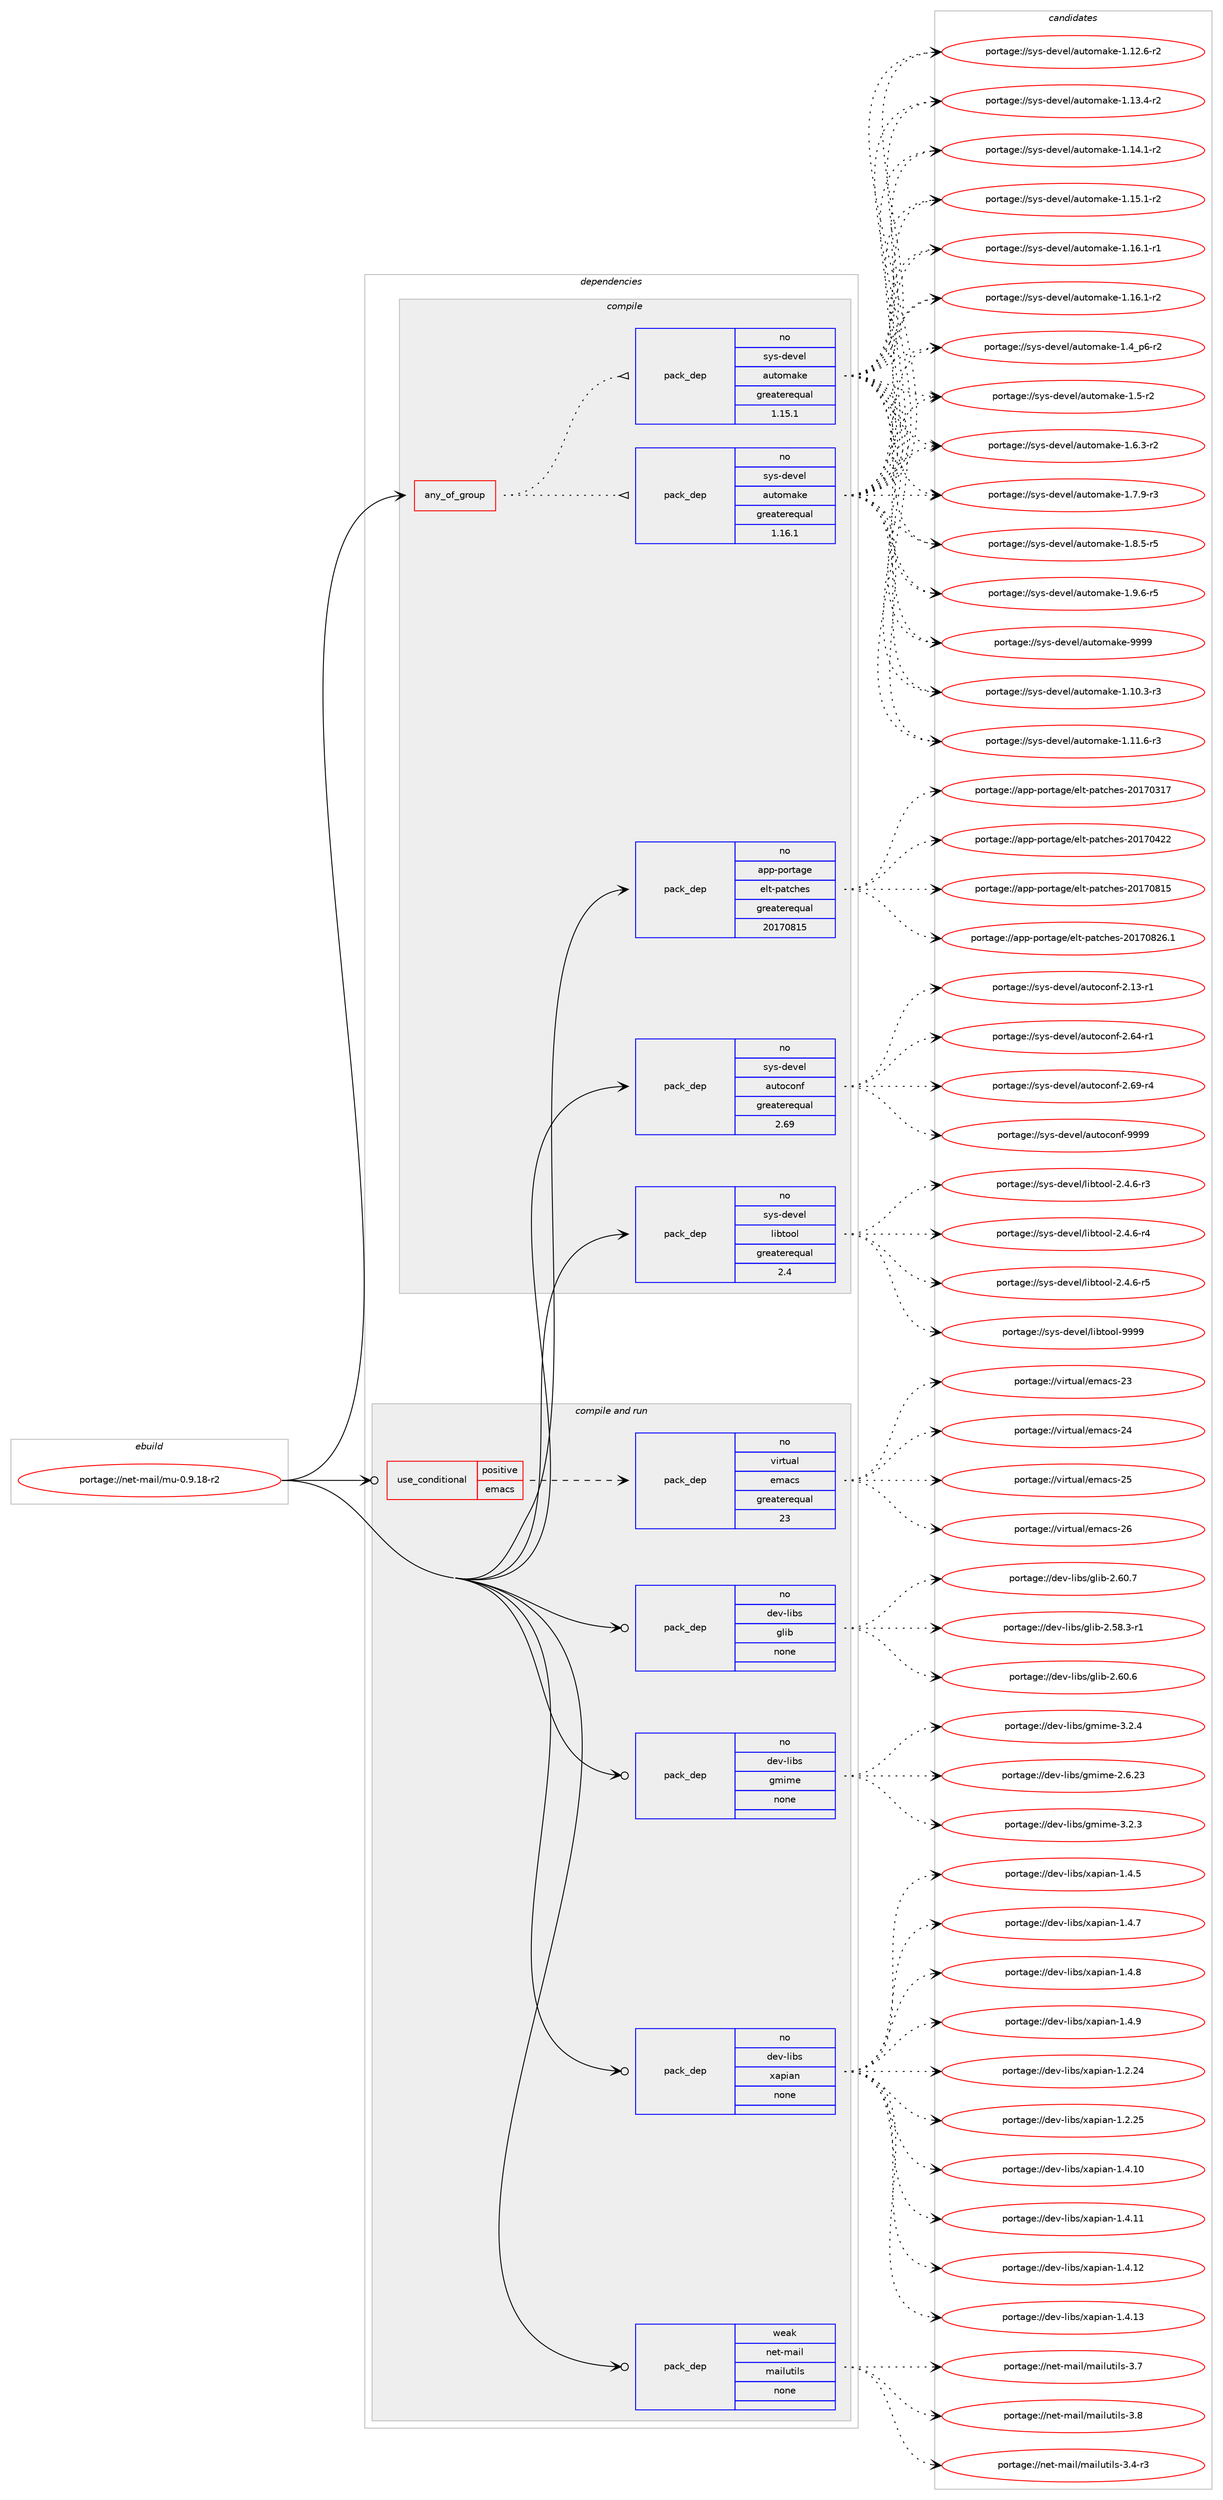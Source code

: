 digraph prolog {

# *************
# Graph options
# *************

newrank=true;
concentrate=true;
compound=true;
graph [rankdir=LR,fontname=Helvetica,fontsize=10,ranksep=1.5];#, ranksep=2.5, nodesep=0.2];
edge  [arrowhead=vee];
node  [fontname=Helvetica,fontsize=10];

# **********
# The ebuild
# **********

subgraph cluster_leftcol {
color=gray;
rank=same;
label=<<i>ebuild</i>>;
id [label="portage://net-mail/mu-0.9.18-r2", color=red, width=4, href="../net-mail/mu-0.9.18-r2.svg"];
}

# ****************
# The dependencies
# ****************

subgraph cluster_midcol {
color=gray;
label=<<i>dependencies</i>>;
subgraph cluster_compile {
fillcolor="#eeeeee";
style=filled;
label=<<i>compile</i>>;
subgraph any5897 {
dependency363250 [label=<<TABLE BORDER="0" CELLBORDER="1" CELLSPACING="0" CELLPADDING="4"><TR><TD CELLPADDING="10">any_of_group</TD></TR></TABLE>>, shape=none, color=red];subgraph pack266243 {
dependency363251 [label=<<TABLE BORDER="0" CELLBORDER="1" CELLSPACING="0" CELLPADDING="4" WIDTH="220"><TR><TD ROWSPAN="6" CELLPADDING="30">pack_dep</TD></TR><TR><TD WIDTH="110">no</TD></TR><TR><TD>sys-devel</TD></TR><TR><TD>automake</TD></TR><TR><TD>greaterequal</TD></TR><TR><TD>1.16.1</TD></TR></TABLE>>, shape=none, color=blue];
}
dependency363250:e -> dependency363251:w [weight=20,style="dotted",arrowhead="oinv"];
subgraph pack266244 {
dependency363252 [label=<<TABLE BORDER="0" CELLBORDER="1" CELLSPACING="0" CELLPADDING="4" WIDTH="220"><TR><TD ROWSPAN="6" CELLPADDING="30">pack_dep</TD></TR><TR><TD WIDTH="110">no</TD></TR><TR><TD>sys-devel</TD></TR><TR><TD>automake</TD></TR><TR><TD>greaterequal</TD></TR><TR><TD>1.15.1</TD></TR></TABLE>>, shape=none, color=blue];
}
dependency363250:e -> dependency363252:w [weight=20,style="dotted",arrowhead="oinv"];
}
id:e -> dependency363250:w [weight=20,style="solid",arrowhead="vee"];
subgraph pack266245 {
dependency363253 [label=<<TABLE BORDER="0" CELLBORDER="1" CELLSPACING="0" CELLPADDING="4" WIDTH="220"><TR><TD ROWSPAN="6" CELLPADDING="30">pack_dep</TD></TR><TR><TD WIDTH="110">no</TD></TR><TR><TD>app-portage</TD></TR><TR><TD>elt-patches</TD></TR><TR><TD>greaterequal</TD></TR><TR><TD>20170815</TD></TR></TABLE>>, shape=none, color=blue];
}
id:e -> dependency363253:w [weight=20,style="solid",arrowhead="vee"];
subgraph pack266246 {
dependency363254 [label=<<TABLE BORDER="0" CELLBORDER="1" CELLSPACING="0" CELLPADDING="4" WIDTH="220"><TR><TD ROWSPAN="6" CELLPADDING="30">pack_dep</TD></TR><TR><TD WIDTH="110">no</TD></TR><TR><TD>sys-devel</TD></TR><TR><TD>autoconf</TD></TR><TR><TD>greaterequal</TD></TR><TR><TD>2.69</TD></TR></TABLE>>, shape=none, color=blue];
}
id:e -> dependency363254:w [weight=20,style="solid",arrowhead="vee"];
subgraph pack266247 {
dependency363255 [label=<<TABLE BORDER="0" CELLBORDER="1" CELLSPACING="0" CELLPADDING="4" WIDTH="220"><TR><TD ROWSPAN="6" CELLPADDING="30">pack_dep</TD></TR><TR><TD WIDTH="110">no</TD></TR><TR><TD>sys-devel</TD></TR><TR><TD>libtool</TD></TR><TR><TD>greaterequal</TD></TR><TR><TD>2.4</TD></TR></TABLE>>, shape=none, color=blue];
}
id:e -> dependency363255:w [weight=20,style="solid",arrowhead="vee"];
}
subgraph cluster_compileandrun {
fillcolor="#eeeeee";
style=filled;
label=<<i>compile and run</i>>;
subgraph cond90958 {
dependency363256 [label=<<TABLE BORDER="0" CELLBORDER="1" CELLSPACING="0" CELLPADDING="4"><TR><TD ROWSPAN="3" CELLPADDING="10">use_conditional</TD></TR><TR><TD>positive</TD></TR><TR><TD>emacs</TD></TR></TABLE>>, shape=none, color=red];
subgraph pack266248 {
dependency363257 [label=<<TABLE BORDER="0" CELLBORDER="1" CELLSPACING="0" CELLPADDING="4" WIDTH="220"><TR><TD ROWSPAN="6" CELLPADDING="30">pack_dep</TD></TR><TR><TD WIDTH="110">no</TD></TR><TR><TD>virtual</TD></TR><TR><TD>emacs</TD></TR><TR><TD>greaterequal</TD></TR><TR><TD>23</TD></TR></TABLE>>, shape=none, color=blue];
}
dependency363256:e -> dependency363257:w [weight=20,style="dashed",arrowhead="vee"];
}
id:e -> dependency363256:w [weight=20,style="solid",arrowhead="odotvee"];
subgraph pack266249 {
dependency363258 [label=<<TABLE BORDER="0" CELLBORDER="1" CELLSPACING="0" CELLPADDING="4" WIDTH="220"><TR><TD ROWSPAN="6" CELLPADDING="30">pack_dep</TD></TR><TR><TD WIDTH="110">no</TD></TR><TR><TD>dev-libs</TD></TR><TR><TD>glib</TD></TR><TR><TD>none</TD></TR><TR><TD></TD></TR></TABLE>>, shape=none, color=blue];
}
id:e -> dependency363258:w [weight=20,style="solid",arrowhead="odotvee"];
subgraph pack266250 {
dependency363259 [label=<<TABLE BORDER="0" CELLBORDER="1" CELLSPACING="0" CELLPADDING="4" WIDTH="220"><TR><TD ROWSPAN="6" CELLPADDING="30">pack_dep</TD></TR><TR><TD WIDTH="110">no</TD></TR><TR><TD>dev-libs</TD></TR><TR><TD>gmime</TD></TR><TR><TD>none</TD></TR><TR><TD></TD></TR></TABLE>>, shape=none, color=blue];
}
id:e -> dependency363259:w [weight=20,style="solid",arrowhead="odotvee"];
subgraph pack266251 {
dependency363260 [label=<<TABLE BORDER="0" CELLBORDER="1" CELLSPACING="0" CELLPADDING="4" WIDTH="220"><TR><TD ROWSPAN="6" CELLPADDING="30">pack_dep</TD></TR><TR><TD WIDTH="110">no</TD></TR><TR><TD>dev-libs</TD></TR><TR><TD>xapian</TD></TR><TR><TD>none</TD></TR><TR><TD></TD></TR></TABLE>>, shape=none, color=blue];
}
id:e -> dependency363260:w [weight=20,style="solid",arrowhead="odotvee"];
subgraph pack266252 {
dependency363261 [label=<<TABLE BORDER="0" CELLBORDER="1" CELLSPACING="0" CELLPADDING="4" WIDTH="220"><TR><TD ROWSPAN="6" CELLPADDING="30">pack_dep</TD></TR><TR><TD WIDTH="110">weak</TD></TR><TR><TD>net-mail</TD></TR><TR><TD>mailutils</TD></TR><TR><TD>none</TD></TR><TR><TD></TD></TR></TABLE>>, shape=none, color=blue];
}
id:e -> dependency363261:w [weight=20,style="solid",arrowhead="odotvee"];
}
subgraph cluster_run {
fillcolor="#eeeeee";
style=filled;
label=<<i>run</i>>;
}
}

# **************
# The candidates
# **************

subgraph cluster_choices {
rank=same;
color=gray;
label=<<i>candidates</i>>;

subgraph choice266243 {
color=black;
nodesep=1;
choiceportage11512111545100101118101108479711711611110997107101454946494846514511451 [label="portage://sys-devel/automake-1.10.3-r3", color=red, width=4,href="../sys-devel/automake-1.10.3-r3.svg"];
choiceportage11512111545100101118101108479711711611110997107101454946494946544511451 [label="portage://sys-devel/automake-1.11.6-r3", color=red, width=4,href="../sys-devel/automake-1.11.6-r3.svg"];
choiceportage11512111545100101118101108479711711611110997107101454946495046544511450 [label="portage://sys-devel/automake-1.12.6-r2", color=red, width=4,href="../sys-devel/automake-1.12.6-r2.svg"];
choiceportage11512111545100101118101108479711711611110997107101454946495146524511450 [label="portage://sys-devel/automake-1.13.4-r2", color=red, width=4,href="../sys-devel/automake-1.13.4-r2.svg"];
choiceportage11512111545100101118101108479711711611110997107101454946495246494511450 [label="portage://sys-devel/automake-1.14.1-r2", color=red, width=4,href="../sys-devel/automake-1.14.1-r2.svg"];
choiceportage11512111545100101118101108479711711611110997107101454946495346494511450 [label="portage://sys-devel/automake-1.15.1-r2", color=red, width=4,href="../sys-devel/automake-1.15.1-r2.svg"];
choiceportage11512111545100101118101108479711711611110997107101454946495446494511449 [label="portage://sys-devel/automake-1.16.1-r1", color=red, width=4,href="../sys-devel/automake-1.16.1-r1.svg"];
choiceportage11512111545100101118101108479711711611110997107101454946495446494511450 [label="portage://sys-devel/automake-1.16.1-r2", color=red, width=4,href="../sys-devel/automake-1.16.1-r2.svg"];
choiceportage115121115451001011181011084797117116111109971071014549465295112544511450 [label="portage://sys-devel/automake-1.4_p6-r2", color=red, width=4,href="../sys-devel/automake-1.4_p6-r2.svg"];
choiceportage11512111545100101118101108479711711611110997107101454946534511450 [label="portage://sys-devel/automake-1.5-r2", color=red, width=4,href="../sys-devel/automake-1.5-r2.svg"];
choiceportage115121115451001011181011084797117116111109971071014549465446514511450 [label="portage://sys-devel/automake-1.6.3-r2", color=red, width=4,href="../sys-devel/automake-1.6.3-r2.svg"];
choiceportage115121115451001011181011084797117116111109971071014549465546574511451 [label="portage://sys-devel/automake-1.7.9-r3", color=red, width=4,href="../sys-devel/automake-1.7.9-r3.svg"];
choiceportage115121115451001011181011084797117116111109971071014549465646534511453 [label="portage://sys-devel/automake-1.8.5-r5", color=red, width=4,href="../sys-devel/automake-1.8.5-r5.svg"];
choiceportage115121115451001011181011084797117116111109971071014549465746544511453 [label="portage://sys-devel/automake-1.9.6-r5", color=red, width=4,href="../sys-devel/automake-1.9.6-r5.svg"];
choiceportage115121115451001011181011084797117116111109971071014557575757 [label="portage://sys-devel/automake-9999", color=red, width=4,href="../sys-devel/automake-9999.svg"];
dependency363251:e -> choiceportage11512111545100101118101108479711711611110997107101454946494846514511451:w [style=dotted,weight="100"];
dependency363251:e -> choiceportage11512111545100101118101108479711711611110997107101454946494946544511451:w [style=dotted,weight="100"];
dependency363251:e -> choiceportage11512111545100101118101108479711711611110997107101454946495046544511450:w [style=dotted,weight="100"];
dependency363251:e -> choiceportage11512111545100101118101108479711711611110997107101454946495146524511450:w [style=dotted,weight="100"];
dependency363251:e -> choiceportage11512111545100101118101108479711711611110997107101454946495246494511450:w [style=dotted,weight="100"];
dependency363251:e -> choiceportage11512111545100101118101108479711711611110997107101454946495346494511450:w [style=dotted,weight="100"];
dependency363251:e -> choiceportage11512111545100101118101108479711711611110997107101454946495446494511449:w [style=dotted,weight="100"];
dependency363251:e -> choiceportage11512111545100101118101108479711711611110997107101454946495446494511450:w [style=dotted,weight="100"];
dependency363251:e -> choiceportage115121115451001011181011084797117116111109971071014549465295112544511450:w [style=dotted,weight="100"];
dependency363251:e -> choiceportage11512111545100101118101108479711711611110997107101454946534511450:w [style=dotted,weight="100"];
dependency363251:e -> choiceportage115121115451001011181011084797117116111109971071014549465446514511450:w [style=dotted,weight="100"];
dependency363251:e -> choiceportage115121115451001011181011084797117116111109971071014549465546574511451:w [style=dotted,weight="100"];
dependency363251:e -> choiceportage115121115451001011181011084797117116111109971071014549465646534511453:w [style=dotted,weight="100"];
dependency363251:e -> choiceportage115121115451001011181011084797117116111109971071014549465746544511453:w [style=dotted,weight="100"];
dependency363251:e -> choiceportage115121115451001011181011084797117116111109971071014557575757:w [style=dotted,weight="100"];
}
subgraph choice266244 {
color=black;
nodesep=1;
choiceportage11512111545100101118101108479711711611110997107101454946494846514511451 [label="portage://sys-devel/automake-1.10.3-r3", color=red, width=4,href="../sys-devel/automake-1.10.3-r3.svg"];
choiceportage11512111545100101118101108479711711611110997107101454946494946544511451 [label="portage://sys-devel/automake-1.11.6-r3", color=red, width=4,href="../sys-devel/automake-1.11.6-r3.svg"];
choiceportage11512111545100101118101108479711711611110997107101454946495046544511450 [label="portage://sys-devel/automake-1.12.6-r2", color=red, width=4,href="../sys-devel/automake-1.12.6-r2.svg"];
choiceportage11512111545100101118101108479711711611110997107101454946495146524511450 [label="portage://sys-devel/automake-1.13.4-r2", color=red, width=4,href="../sys-devel/automake-1.13.4-r2.svg"];
choiceportage11512111545100101118101108479711711611110997107101454946495246494511450 [label="portage://sys-devel/automake-1.14.1-r2", color=red, width=4,href="../sys-devel/automake-1.14.1-r2.svg"];
choiceportage11512111545100101118101108479711711611110997107101454946495346494511450 [label="portage://sys-devel/automake-1.15.1-r2", color=red, width=4,href="../sys-devel/automake-1.15.1-r2.svg"];
choiceportage11512111545100101118101108479711711611110997107101454946495446494511449 [label="portage://sys-devel/automake-1.16.1-r1", color=red, width=4,href="../sys-devel/automake-1.16.1-r1.svg"];
choiceportage11512111545100101118101108479711711611110997107101454946495446494511450 [label="portage://sys-devel/automake-1.16.1-r2", color=red, width=4,href="../sys-devel/automake-1.16.1-r2.svg"];
choiceportage115121115451001011181011084797117116111109971071014549465295112544511450 [label="portage://sys-devel/automake-1.4_p6-r2", color=red, width=4,href="../sys-devel/automake-1.4_p6-r2.svg"];
choiceportage11512111545100101118101108479711711611110997107101454946534511450 [label="portage://sys-devel/automake-1.5-r2", color=red, width=4,href="../sys-devel/automake-1.5-r2.svg"];
choiceportage115121115451001011181011084797117116111109971071014549465446514511450 [label="portage://sys-devel/automake-1.6.3-r2", color=red, width=4,href="../sys-devel/automake-1.6.3-r2.svg"];
choiceportage115121115451001011181011084797117116111109971071014549465546574511451 [label="portage://sys-devel/automake-1.7.9-r3", color=red, width=4,href="../sys-devel/automake-1.7.9-r3.svg"];
choiceportage115121115451001011181011084797117116111109971071014549465646534511453 [label="portage://sys-devel/automake-1.8.5-r5", color=red, width=4,href="../sys-devel/automake-1.8.5-r5.svg"];
choiceportage115121115451001011181011084797117116111109971071014549465746544511453 [label="portage://sys-devel/automake-1.9.6-r5", color=red, width=4,href="../sys-devel/automake-1.9.6-r5.svg"];
choiceportage115121115451001011181011084797117116111109971071014557575757 [label="portage://sys-devel/automake-9999", color=red, width=4,href="../sys-devel/automake-9999.svg"];
dependency363252:e -> choiceportage11512111545100101118101108479711711611110997107101454946494846514511451:w [style=dotted,weight="100"];
dependency363252:e -> choiceportage11512111545100101118101108479711711611110997107101454946494946544511451:w [style=dotted,weight="100"];
dependency363252:e -> choiceportage11512111545100101118101108479711711611110997107101454946495046544511450:w [style=dotted,weight="100"];
dependency363252:e -> choiceportage11512111545100101118101108479711711611110997107101454946495146524511450:w [style=dotted,weight="100"];
dependency363252:e -> choiceportage11512111545100101118101108479711711611110997107101454946495246494511450:w [style=dotted,weight="100"];
dependency363252:e -> choiceportage11512111545100101118101108479711711611110997107101454946495346494511450:w [style=dotted,weight="100"];
dependency363252:e -> choiceportage11512111545100101118101108479711711611110997107101454946495446494511449:w [style=dotted,weight="100"];
dependency363252:e -> choiceportage11512111545100101118101108479711711611110997107101454946495446494511450:w [style=dotted,weight="100"];
dependency363252:e -> choiceportage115121115451001011181011084797117116111109971071014549465295112544511450:w [style=dotted,weight="100"];
dependency363252:e -> choiceportage11512111545100101118101108479711711611110997107101454946534511450:w [style=dotted,weight="100"];
dependency363252:e -> choiceportage115121115451001011181011084797117116111109971071014549465446514511450:w [style=dotted,weight="100"];
dependency363252:e -> choiceportage115121115451001011181011084797117116111109971071014549465546574511451:w [style=dotted,weight="100"];
dependency363252:e -> choiceportage115121115451001011181011084797117116111109971071014549465646534511453:w [style=dotted,weight="100"];
dependency363252:e -> choiceportage115121115451001011181011084797117116111109971071014549465746544511453:w [style=dotted,weight="100"];
dependency363252:e -> choiceportage115121115451001011181011084797117116111109971071014557575757:w [style=dotted,weight="100"];
}
subgraph choice266245 {
color=black;
nodesep=1;
choiceportage97112112451121111141169710310147101108116451129711699104101115455048495548514955 [label="portage://app-portage/elt-patches-20170317", color=red, width=4,href="../app-portage/elt-patches-20170317.svg"];
choiceportage97112112451121111141169710310147101108116451129711699104101115455048495548525050 [label="portage://app-portage/elt-patches-20170422", color=red, width=4,href="../app-portage/elt-patches-20170422.svg"];
choiceportage97112112451121111141169710310147101108116451129711699104101115455048495548564953 [label="portage://app-portage/elt-patches-20170815", color=red, width=4,href="../app-portage/elt-patches-20170815.svg"];
choiceportage971121124511211111411697103101471011081164511297116991041011154550484955485650544649 [label="portage://app-portage/elt-patches-20170826.1", color=red, width=4,href="../app-portage/elt-patches-20170826.1.svg"];
dependency363253:e -> choiceportage97112112451121111141169710310147101108116451129711699104101115455048495548514955:w [style=dotted,weight="100"];
dependency363253:e -> choiceportage97112112451121111141169710310147101108116451129711699104101115455048495548525050:w [style=dotted,weight="100"];
dependency363253:e -> choiceportage97112112451121111141169710310147101108116451129711699104101115455048495548564953:w [style=dotted,weight="100"];
dependency363253:e -> choiceportage971121124511211111411697103101471011081164511297116991041011154550484955485650544649:w [style=dotted,weight="100"];
}
subgraph choice266246 {
color=black;
nodesep=1;
choiceportage1151211154510010111810110847971171161119911111010245504649514511449 [label="portage://sys-devel/autoconf-2.13-r1", color=red, width=4,href="../sys-devel/autoconf-2.13-r1.svg"];
choiceportage1151211154510010111810110847971171161119911111010245504654524511449 [label="portage://sys-devel/autoconf-2.64-r1", color=red, width=4,href="../sys-devel/autoconf-2.64-r1.svg"];
choiceportage1151211154510010111810110847971171161119911111010245504654574511452 [label="portage://sys-devel/autoconf-2.69-r4", color=red, width=4,href="../sys-devel/autoconf-2.69-r4.svg"];
choiceportage115121115451001011181011084797117116111991111101024557575757 [label="portage://sys-devel/autoconf-9999", color=red, width=4,href="../sys-devel/autoconf-9999.svg"];
dependency363254:e -> choiceportage1151211154510010111810110847971171161119911111010245504649514511449:w [style=dotted,weight="100"];
dependency363254:e -> choiceportage1151211154510010111810110847971171161119911111010245504654524511449:w [style=dotted,weight="100"];
dependency363254:e -> choiceportage1151211154510010111810110847971171161119911111010245504654574511452:w [style=dotted,weight="100"];
dependency363254:e -> choiceportage115121115451001011181011084797117116111991111101024557575757:w [style=dotted,weight="100"];
}
subgraph choice266247 {
color=black;
nodesep=1;
choiceportage1151211154510010111810110847108105981161111111084550465246544511451 [label="portage://sys-devel/libtool-2.4.6-r3", color=red, width=4,href="../sys-devel/libtool-2.4.6-r3.svg"];
choiceportage1151211154510010111810110847108105981161111111084550465246544511452 [label="portage://sys-devel/libtool-2.4.6-r4", color=red, width=4,href="../sys-devel/libtool-2.4.6-r4.svg"];
choiceportage1151211154510010111810110847108105981161111111084550465246544511453 [label="portage://sys-devel/libtool-2.4.6-r5", color=red, width=4,href="../sys-devel/libtool-2.4.6-r5.svg"];
choiceportage1151211154510010111810110847108105981161111111084557575757 [label="portage://sys-devel/libtool-9999", color=red, width=4,href="../sys-devel/libtool-9999.svg"];
dependency363255:e -> choiceportage1151211154510010111810110847108105981161111111084550465246544511451:w [style=dotted,weight="100"];
dependency363255:e -> choiceportage1151211154510010111810110847108105981161111111084550465246544511452:w [style=dotted,weight="100"];
dependency363255:e -> choiceportage1151211154510010111810110847108105981161111111084550465246544511453:w [style=dotted,weight="100"];
dependency363255:e -> choiceportage1151211154510010111810110847108105981161111111084557575757:w [style=dotted,weight="100"];
}
subgraph choice266248 {
color=black;
nodesep=1;
choiceportage11810511411611797108471011099799115455051 [label="portage://virtual/emacs-23", color=red, width=4,href="../virtual/emacs-23.svg"];
choiceportage11810511411611797108471011099799115455052 [label="portage://virtual/emacs-24", color=red, width=4,href="../virtual/emacs-24.svg"];
choiceportage11810511411611797108471011099799115455053 [label="portage://virtual/emacs-25", color=red, width=4,href="../virtual/emacs-25.svg"];
choiceportage11810511411611797108471011099799115455054 [label="portage://virtual/emacs-26", color=red, width=4,href="../virtual/emacs-26.svg"];
dependency363257:e -> choiceportage11810511411611797108471011099799115455051:w [style=dotted,weight="100"];
dependency363257:e -> choiceportage11810511411611797108471011099799115455052:w [style=dotted,weight="100"];
dependency363257:e -> choiceportage11810511411611797108471011099799115455053:w [style=dotted,weight="100"];
dependency363257:e -> choiceportage11810511411611797108471011099799115455054:w [style=dotted,weight="100"];
}
subgraph choice266249 {
color=black;
nodesep=1;
choiceportage10010111845108105981154710310810598455046535646514511449 [label="portage://dev-libs/glib-2.58.3-r1", color=red, width=4,href="../dev-libs/glib-2.58.3-r1.svg"];
choiceportage1001011184510810598115471031081059845504654484654 [label="portage://dev-libs/glib-2.60.6", color=red, width=4,href="../dev-libs/glib-2.60.6.svg"];
choiceportage1001011184510810598115471031081059845504654484655 [label="portage://dev-libs/glib-2.60.7", color=red, width=4,href="../dev-libs/glib-2.60.7.svg"];
dependency363258:e -> choiceportage10010111845108105981154710310810598455046535646514511449:w [style=dotted,weight="100"];
dependency363258:e -> choiceportage1001011184510810598115471031081059845504654484654:w [style=dotted,weight="100"];
dependency363258:e -> choiceportage1001011184510810598115471031081059845504654484655:w [style=dotted,weight="100"];
}
subgraph choice266250 {
color=black;
nodesep=1;
choiceportage10010111845108105981154710310910510910145504654465051 [label="portage://dev-libs/gmime-2.6.23", color=red, width=4,href="../dev-libs/gmime-2.6.23.svg"];
choiceportage100101118451081059811547103109105109101455146504651 [label="portage://dev-libs/gmime-3.2.3", color=red, width=4,href="../dev-libs/gmime-3.2.3.svg"];
choiceportage100101118451081059811547103109105109101455146504652 [label="portage://dev-libs/gmime-3.2.4", color=red, width=4,href="../dev-libs/gmime-3.2.4.svg"];
dependency363259:e -> choiceportage10010111845108105981154710310910510910145504654465051:w [style=dotted,weight="100"];
dependency363259:e -> choiceportage100101118451081059811547103109105109101455146504651:w [style=dotted,weight="100"];
dependency363259:e -> choiceportage100101118451081059811547103109105109101455146504652:w [style=dotted,weight="100"];
}
subgraph choice266251 {
color=black;
nodesep=1;
choiceportage100101118451081059811547120971121059711045494650465052 [label="portage://dev-libs/xapian-1.2.24", color=red, width=4,href="../dev-libs/xapian-1.2.24.svg"];
choiceportage100101118451081059811547120971121059711045494650465053 [label="portage://dev-libs/xapian-1.2.25", color=red, width=4,href="../dev-libs/xapian-1.2.25.svg"];
choiceportage100101118451081059811547120971121059711045494652464948 [label="portage://dev-libs/xapian-1.4.10", color=red, width=4,href="../dev-libs/xapian-1.4.10.svg"];
choiceportage100101118451081059811547120971121059711045494652464949 [label="portage://dev-libs/xapian-1.4.11", color=red, width=4,href="../dev-libs/xapian-1.4.11.svg"];
choiceportage100101118451081059811547120971121059711045494652464950 [label="portage://dev-libs/xapian-1.4.12", color=red, width=4,href="../dev-libs/xapian-1.4.12.svg"];
choiceportage100101118451081059811547120971121059711045494652464951 [label="portage://dev-libs/xapian-1.4.13", color=red, width=4,href="../dev-libs/xapian-1.4.13.svg"];
choiceportage1001011184510810598115471209711210597110454946524653 [label="portage://dev-libs/xapian-1.4.5", color=red, width=4,href="../dev-libs/xapian-1.4.5.svg"];
choiceportage1001011184510810598115471209711210597110454946524655 [label="portage://dev-libs/xapian-1.4.7", color=red, width=4,href="../dev-libs/xapian-1.4.7.svg"];
choiceportage1001011184510810598115471209711210597110454946524656 [label="portage://dev-libs/xapian-1.4.8", color=red, width=4,href="../dev-libs/xapian-1.4.8.svg"];
choiceportage1001011184510810598115471209711210597110454946524657 [label="portage://dev-libs/xapian-1.4.9", color=red, width=4,href="../dev-libs/xapian-1.4.9.svg"];
dependency363260:e -> choiceportage100101118451081059811547120971121059711045494650465052:w [style=dotted,weight="100"];
dependency363260:e -> choiceportage100101118451081059811547120971121059711045494650465053:w [style=dotted,weight="100"];
dependency363260:e -> choiceportage100101118451081059811547120971121059711045494652464948:w [style=dotted,weight="100"];
dependency363260:e -> choiceportage100101118451081059811547120971121059711045494652464949:w [style=dotted,weight="100"];
dependency363260:e -> choiceportage100101118451081059811547120971121059711045494652464950:w [style=dotted,weight="100"];
dependency363260:e -> choiceportage100101118451081059811547120971121059711045494652464951:w [style=dotted,weight="100"];
dependency363260:e -> choiceportage1001011184510810598115471209711210597110454946524653:w [style=dotted,weight="100"];
dependency363260:e -> choiceportage1001011184510810598115471209711210597110454946524655:w [style=dotted,weight="100"];
dependency363260:e -> choiceportage1001011184510810598115471209711210597110454946524656:w [style=dotted,weight="100"];
dependency363260:e -> choiceportage1001011184510810598115471209711210597110454946524657:w [style=dotted,weight="100"];
}
subgraph choice266252 {
color=black;
nodesep=1;
choiceportage11010111645109971051084710997105108117116105108115455146524511451 [label="portage://net-mail/mailutils-3.4-r3", color=red, width=4,href="../net-mail/mailutils-3.4-r3.svg"];
choiceportage1101011164510997105108471099710510811711610510811545514655 [label="portage://net-mail/mailutils-3.7", color=red, width=4,href="../net-mail/mailutils-3.7.svg"];
choiceportage1101011164510997105108471099710510811711610510811545514656 [label="portage://net-mail/mailutils-3.8", color=red, width=4,href="../net-mail/mailutils-3.8.svg"];
dependency363261:e -> choiceportage11010111645109971051084710997105108117116105108115455146524511451:w [style=dotted,weight="100"];
dependency363261:e -> choiceportage1101011164510997105108471099710510811711610510811545514655:w [style=dotted,weight="100"];
dependency363261:e -> choiceportage1101011164510997105108471099710510811711610510811545514656:w [style=dotted,weight="100"];
}
}

}
